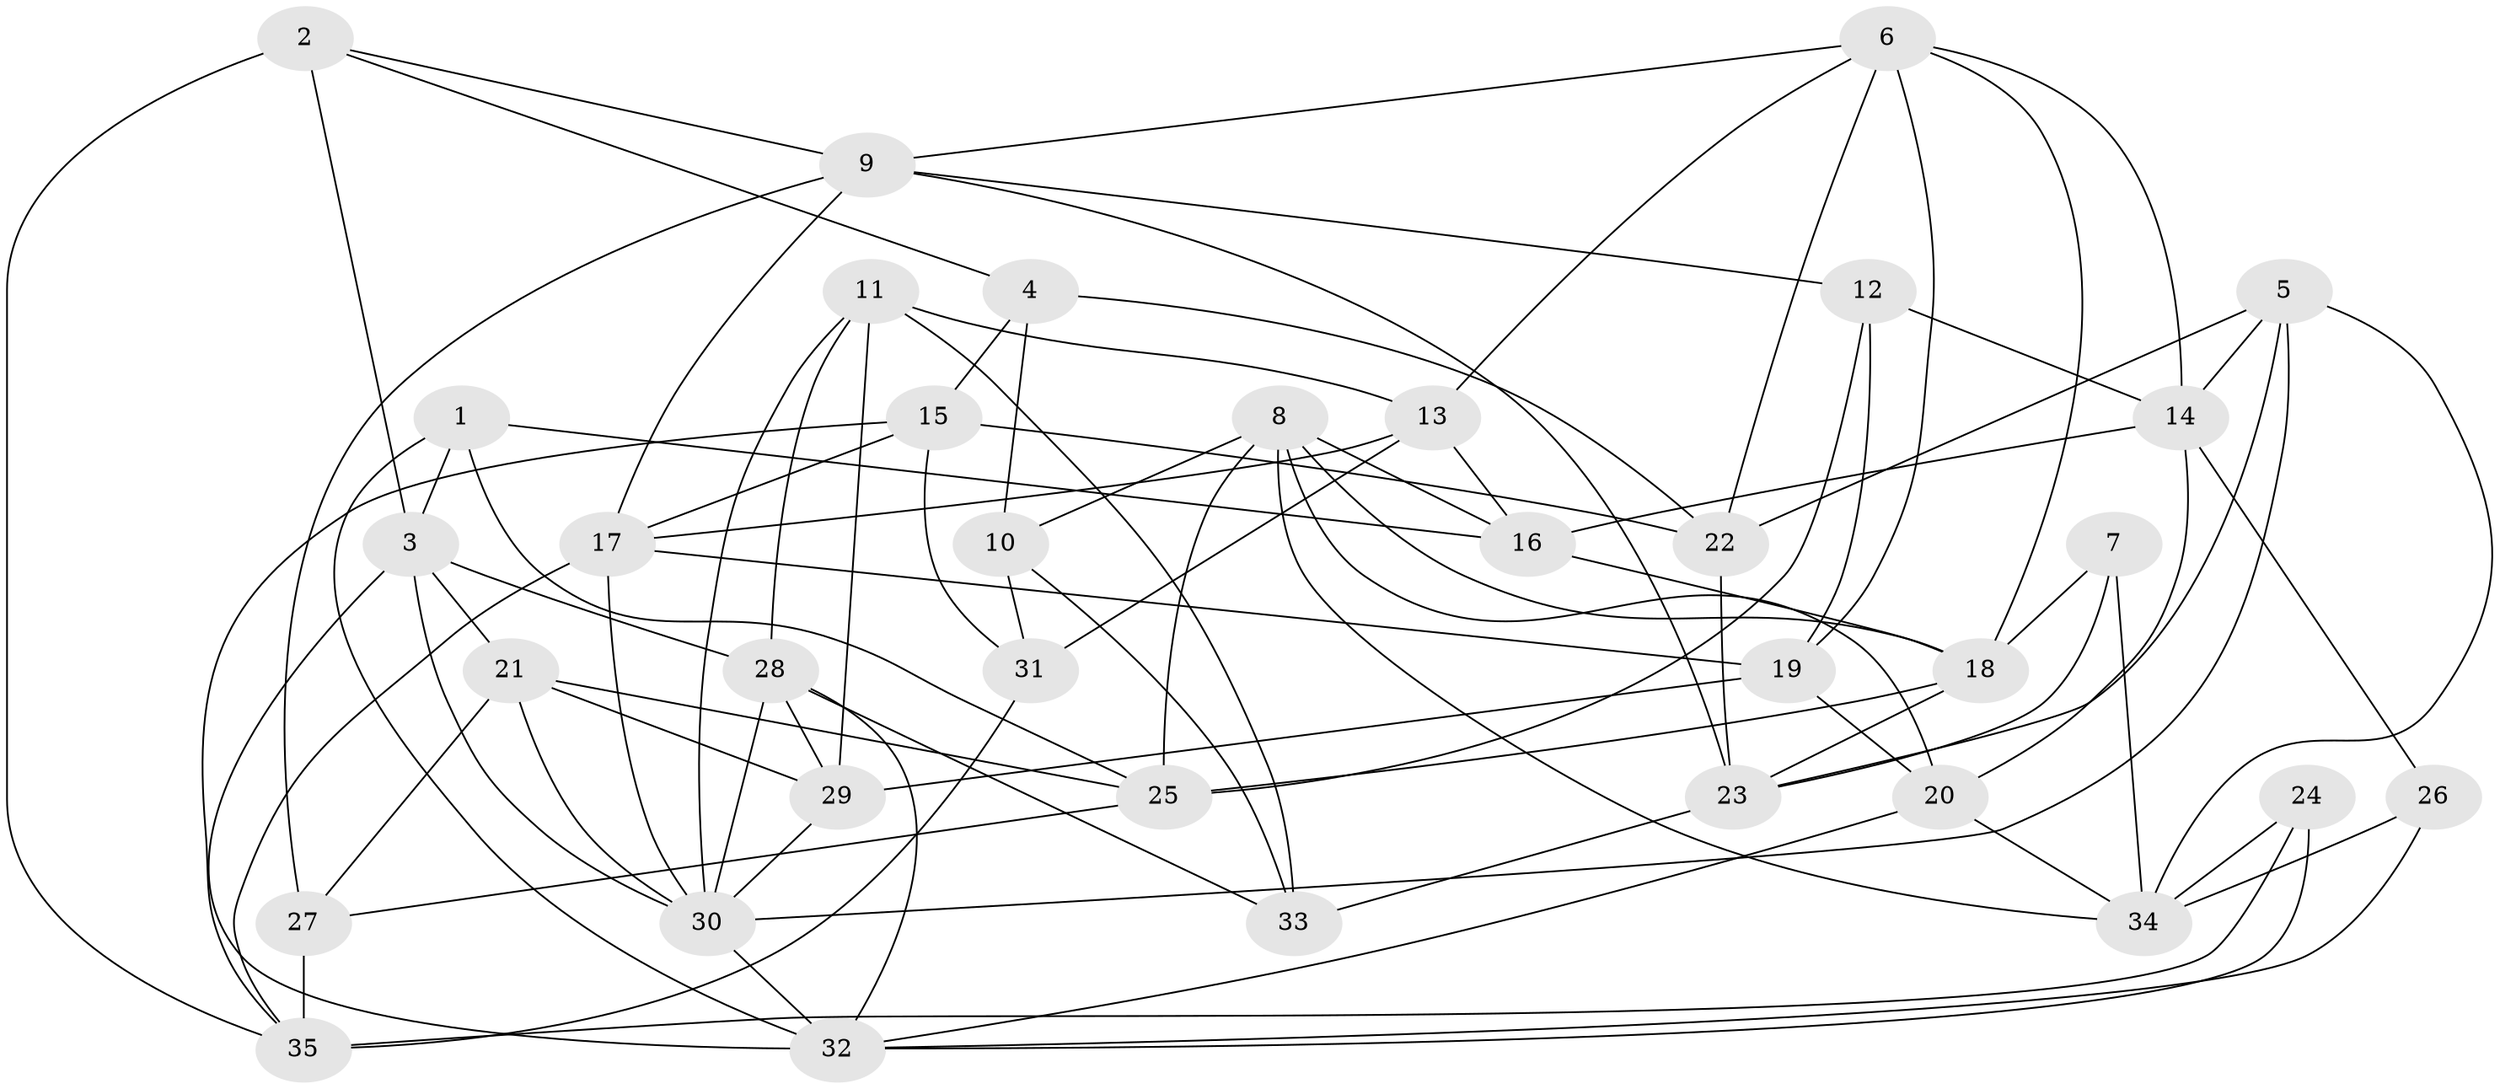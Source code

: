 // original degree distribution, {4: 1.0}
// Generated by graph-tools (version 1.1) at 2025/38/03/04/25 23:38:05]
// undirected, 35 vertices, 89 edges
graph export_dot {
  node [color=gray90,style=filled];
  1;
  2;
  3;
  4;
  5;
  6;
  7;
  8;
  9;
  10;
  11;
  12;
  13;
  14;
  15;
  16;
  17;
  18;
  19;
  20;
  21;
  22;
  23;
  24;
  25;
  26;
  27;
  28;
  29;
  30;
  31;
  32;
  33;
  34;
  35;
  1 -- 3 [weight=1.0];
  1 -- 16 [weight=1.0];
  1 -- 25 [weight=1.0];
  1 -- 32 [weight=1.0];
  2 -- 3 [weight=1.0];
  2 -- 4 [weight=1.0];
  2 -- 9 [weight=1.0];
  2 -- 35 [weight=1.0];
  3 -- 21 [weight=1.0];
  3 -- 28 [weight=1.0];
  3 -- 30 [weight=1.0];
  3 -- 32 [weight=1.0];
  4 -- 10 [weight=2.0];
  4 -- 15 [weight=1.0];
  4 -- 22 [weight=2.0];
  5 -- 14 [weight=1.0];
  5 -- 22 [weight=1.0];
  5 -- 23 [weight=1.0];
  5 -- 30 [weight=1.0];
  5 -- 34 [weight=2.0];
  6 -- 9 [weight=1.0];
  6 -- 13 [weight=1.0];
  6 -- 14 [weight=1.0];
  6 -- 18 [weight=1.0];
  6 -- 19 [weight=1.0];
  6 -- 22 [weight=1.0];
  7 -- 18 [weight=1.0];
  7 -- 23 [weight=1.0];
  7 -- 34 [weight=2.0];
  8 -- 10 [weight=1.0];
  8 -- 16 [weight=1.0];
  8 -- 18 [weight=1.0];
  8 -- 20 [weight=1.0];
  8 -- 25 [weight=1.0];
  8 -- 34 [weight=1.0];
  9 -- 12 [weight=1.0];
  9 -- 17 [weight=1.0];
  9 -- 23 [weight=1.0];
  9 -- 27 [weight=1.0];
  10 -- 31 [weight=1.0];
  10 -- 33 [weight=2.0];
  11 -- 13 [weight=1.0];
  11 -- 28 [weight=1.0];
  11 -- 29 [weight=1.0];
  11 -- 30 [weight=1.0];
  11 -- 33 [weight=2.0];
  12 -- 14 [weight=1.0];
  12 -- 19 [weight=1.0];
  12 -- 25 [weight=1.0];
  13 -- 16 [weight=2.0];
  13 -- 17 [weight=1.0];
  13 -- 31 [weight=1.0];
  14 -- 16 [weight=1.0];
  14 -- 20 [weight=1.0];
  14 -- 26 [weight=1.0];
  15 -- 17 [weight=1.0];
  15 -- 22 [weight=1.0];
  15 -- 31 [weight=1.0];
  15 -- 35 [weight=2.0];
  16 -- 18 [weight=1.0];
  17 -- 19 [weight=1.0];
  17 -- 30 [weight=1.0];
  17 -- 35 [weight=1.0];
  18 -- 23 [weight=1.0];
  18 -- 25 [weight=1.0];
  19 -- 20 [weight=1.0];
  19 -- 29 [weight=2.0];
  20 -- 32 [weight=1.0];
  20 -- 34 [weight=2.0];
  21 -- 25 [weight=1.0];
  21 -- 27 [weight=1.0];
  21 -- 29 [weight=1.0];
  21 -- 30 [weight=2.0];
  22 -- 23 [weight=1.0];
  23 -- 33 [weight=1.0];
  24 -- 32 [weight=1.0];
  24 -- 34 [weight=1.0];
  24 -- 35 [weight=2.0];
  25 -- 27 [weight=1.0];
  26 -- 32 [weight=1.0];
  26 -- 34 [weight=2.0];
  27 -- 35 [weight=3.0];
  28 -- 29 [weight=1.0];
  28 -- 30 [weight=1.0];
  28 -- 32 [weight=1.0];
  28 -- 33 [weight=1.0];
  29 -- 30 [weight=1.0];
  30 -- 32 [weight=2.0];
  31 -- 35 [weight=1.0];
}
